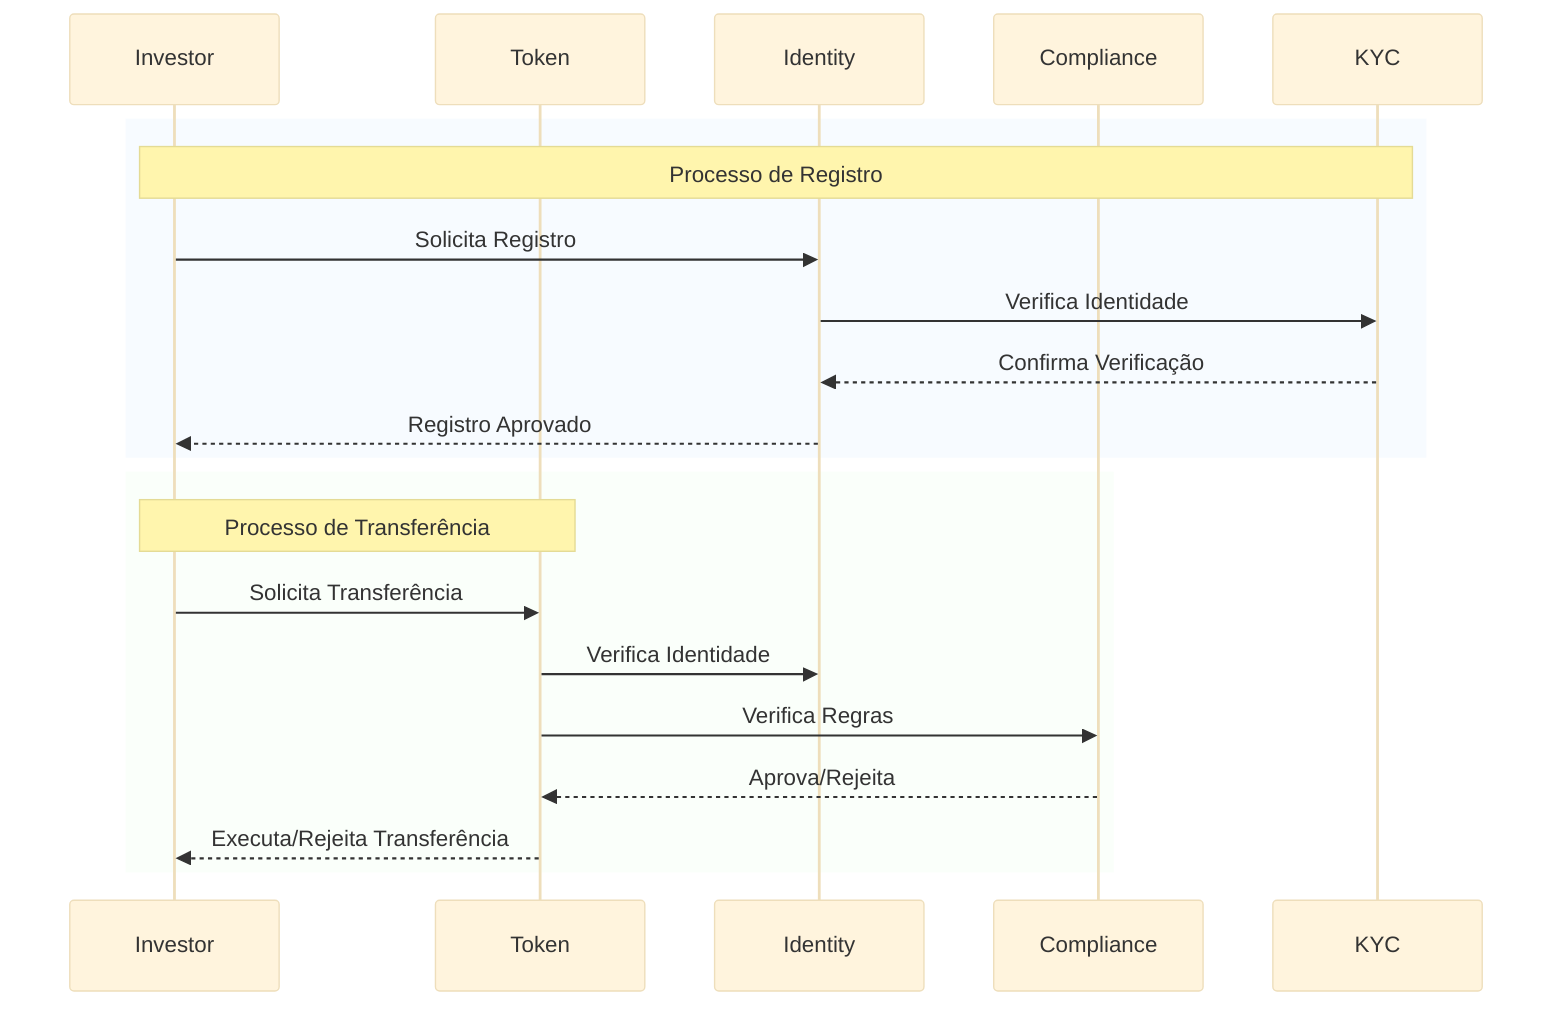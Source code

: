 %%{init: {'theme': 'base', 'themeVariables': { 'fontSize': '16px', 'background': 'transparent'}}}%%
sequenceDiagram
    participant I as Investor
    participant T as Token
    participant ID as Identity
    participant C as Compliance
    participant K as KYC

    rect rgb(240, 248, 255, 0.5)
        Note over I,K: Processo de Registro
        I->>ID: Solicita Registro
        ID->>K: Verifica Identidade
        K-->>ID: Confirma Verificação
        ID-->>I: Registro Aprovado
    end
    
    rect rgb(245, 255, 245, 0.5)
        Note over I,T: Processo de Transferência
        I->>T: Solicita Transferência
        T->>ID: Verifica Identidade
        T->>C: Verifica Regras
        C-->>T: Aprova/Rejeita
        T-->>I: Executa/Rejeita Transferência
    end